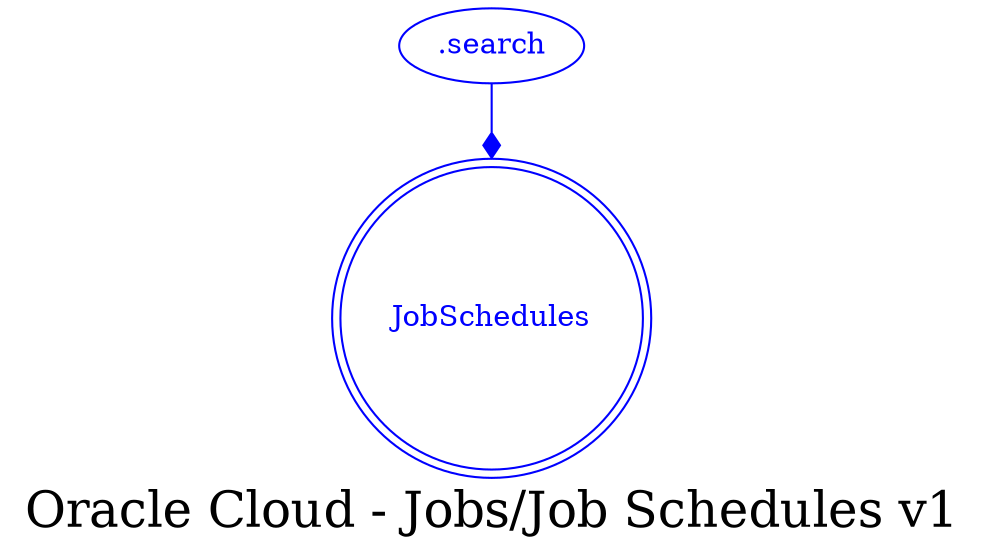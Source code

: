 digraph LexiconGraph {
graph[label="Oracle Cloud - Jobs/Job Schedules v1", fontsize=24]
splines=true
"JobSchedules" [color=blue, fontcolor=blue, shape=doublecircle]
".search" -> "JobSchedules" [color=blue, fontcolor=blue, arrowhead=diamond, arrowtail=none]
".search" [color=blue, fontcolor=blue, shape=ellipse]
}
